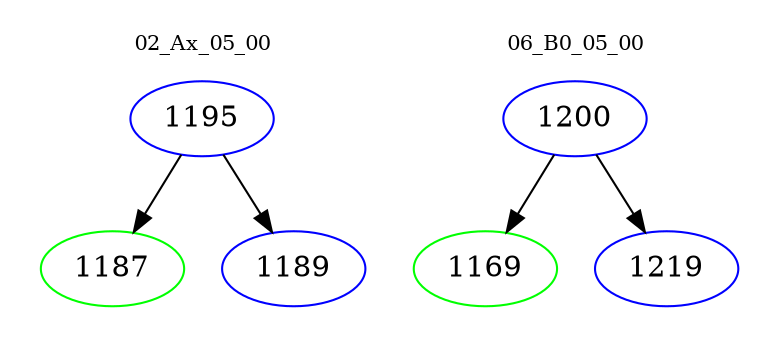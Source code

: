 digraph{
subgraph cluster_0 {
color = white
label = "02_Ax_05_00";
fontsize=10;
T0_1195 [label="1195", color="blue"]
T0_1195 -> T0_1187 [color="black"]
T0_1187 [label="1187", color="green"]
T0_1195 -> T0_1189 [color="black"]
T0_1189 [label="1189", color="blue"]
}
subgraph cluster_1 {
color = white
label = "06_B0_05_00";
fontsize=10;
T1_1200 [label="1200", color="blue"]
T1_1200 -> T1_1169 [color="black"]
T1_1169 [label="1169", color="green"]
T1_1200 -> T1_1219 [color="black"]
T1_1219 [label="1219", color="blue"]
}
}
